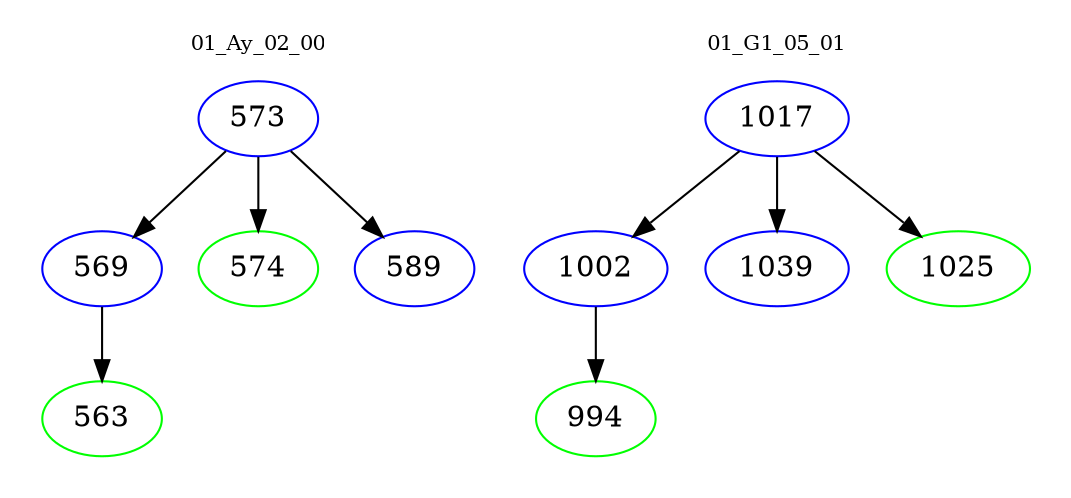 digraph{
subgraph cluster_0 {
color = white
label = "01_Ay_02_00";
fontsize=10;
T0_573 [label="573", color="blue"]
T0_573 -> T0_569 [color="black"]
T0_569 [label="569", color="blue"]
T0_569 -> T0_563 [color="black"]
T0_563 [label="563", color="green"]
T0_573 -> T0_574 [color="black"]
T0_574 [label="574", color="green"]
T0_573 -> T0_589 [color="black"]
T0_589 [label="589", color="blue"]
}
subgraph cluster_1 {
color = white
label = "01_G1_05_01";
fontsize=10;
T1_1017 [label="1017", color="blue"]
T1_1017 -> T1_1002 [color="black"]
T1_1002 [label="1002", color="blue"]
T1_1002 -> T1_994 [color="black"]
T1_994 [label="994", color="green"]
T1_1017 -> T1_1039 [color="black"]
T1_1039 [label="1039", color="blue"]
T1_1017 -> T1_1025 [color="black"]
T1_1025 [label="1025", color="green"]
}
}
